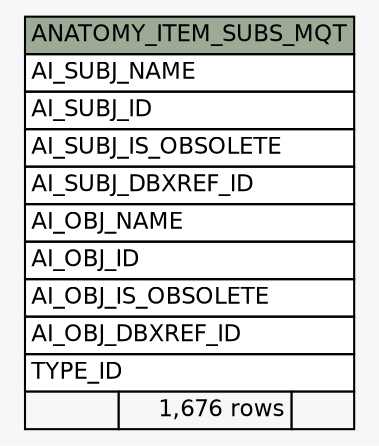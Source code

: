 // dot 2.38.0 on Windows 10 10.0
// SchemaSpy rev Unknown
digraph "ANATOMY_ITEM_SUBS_MQT" {
  graph [
    rankdir="RL"
    bgcolor="#f7f7f7"
    nodesep="0.18"
    ranksep="0.46"
    fontname="Helvetica"
    fontsize="11"
  ];
  node [
    fontname="Helvetica"
    fontsize="11"
    shape="plaintext"
  ];
  edge [
    arrowsize="0.8"
  ];
  "ANATOMY_ITEM_SUBS_MQT" [
    label=<
    <TABLE BORDER="0" CELLBORDER="1" CELLSPACING="0" BGCOLOR="#ffffff">
      <TR><TD COLSPAN="3" BGCOLOR="#9bab96" ALIGN="CENTER">ANATOMY_ITEM_SUBS_MQT</TD></TR>
      <TR><TD PORT="AI_SUBJ_NAME" COLSPAN="3" ALIGN="LEFT">AI_SUBJ_NAME</TD></TR>
      <TR><TD PORT="AI_SUBJ_ID" COLSPAN="3" ALIGN="LEFT">AI_SUBJ_ID</TD></TR>
      <TR><TD PORT="AI_SUBJ_IS_OBSOLETE" COLSPAN="3" ALIGN="LEFT">AI_SUBJ_IS_OBSOLETE</TD></TR>
      <TR><TD PORT="AI_SUBJ_DBXREF_ID" COLSPAN="3" ALIGN="LEFT">AI_SUBJ_DBXREF_ID</TD></TR>
      <TR><TD PORT="AI_OBJ_NAME" COLSPAN="3" ALIGN="LEFT">AI_OBJ_NAME</TD></TR>
      <TR><TD PORT="AI_OBJ_ID" COLSPAN="3" ALIGN="LEFT">AI_OBJ_ID</TD></TR>
      <TR><TD PORT="AI_OBJ_IS_OBSOLETE" COLSPAN="3" ALIGN="LEFT">AI_OBJ_IS_OBSOLETE</TD></TR>
      <TR><TD PORT="AI_OBJ_DBXREF_ID" COLSPAN="3" ALIGN="LEFT">AI_OBJ_DBXREF_ID</TD></TR>
      <TR><TD PORT="TYPE_ID" COLSPAN="3" ALIGN="LEFT">TYPE_ID</TD></TR>
      <TR><TD ALIGN="LEFT" BGCOLOR="#f7f7f7">  </TD><TD ALIGN="RIGHT" BGCOLOR="#f7f7f7">1,676 rows</TD><TD ALIGN="RIGHT" BGCOLOR="#f7f7f7">  </TD></TR>
    </TABLE>>
    URL="tables/ANATOMY_ITEM_SUBS_MQT.html"
    tooltip="ANATOMY_ITEM_SUBS_MQT"
  ];
}
